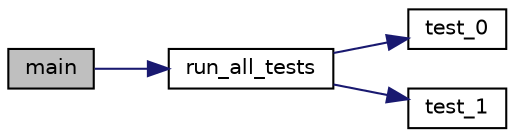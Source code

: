 digraph "main"
{
  edge [fontname="Helvetica",fontsize="10",labelfontname="Helvetica",labelfontsize="10"];
  node [fontname="Helvetica",fontsize="10",shape=record];
  rankdir="LR";
  Node1 [label="main",height=0.2,width=0.4,color="black", fillcolor="grey75", style="filled", fontcolor="black"];
  Node1 -> Node2 [color="midnightblue",fontsize="10",style="solid",fontname="Helvetica"];
  Node2 [label="run_all_tests",height=0.2,width=0.4,color="black", fillcolor="white", style="filled",URL="$main_8c.html#a6bec84889dcef490dbad492d0cb59162"];
  Node2 -> Node3 [color="midnightblue",fontsize="10",style="solid",fontname="Helvetica"];
  Node3 [label="test_0",height=0.2,width=0.4,color="black", fillcolor="white", style="filled",URL="$main_8c.html#aa478f3a8d8dac354f5060865d4d67a61"];
  Node2 -> Node4 [color="midnightblue",fontsize="10",style="solid",fontname="Helvetica"];
  Node4 [label="test_1",height=0.2,width=0.4,color="black", fillcolor="white", style="filled",URL="$main_8c.html#a1bbf83282030e96cae717c2e14c71e2a"];
}
